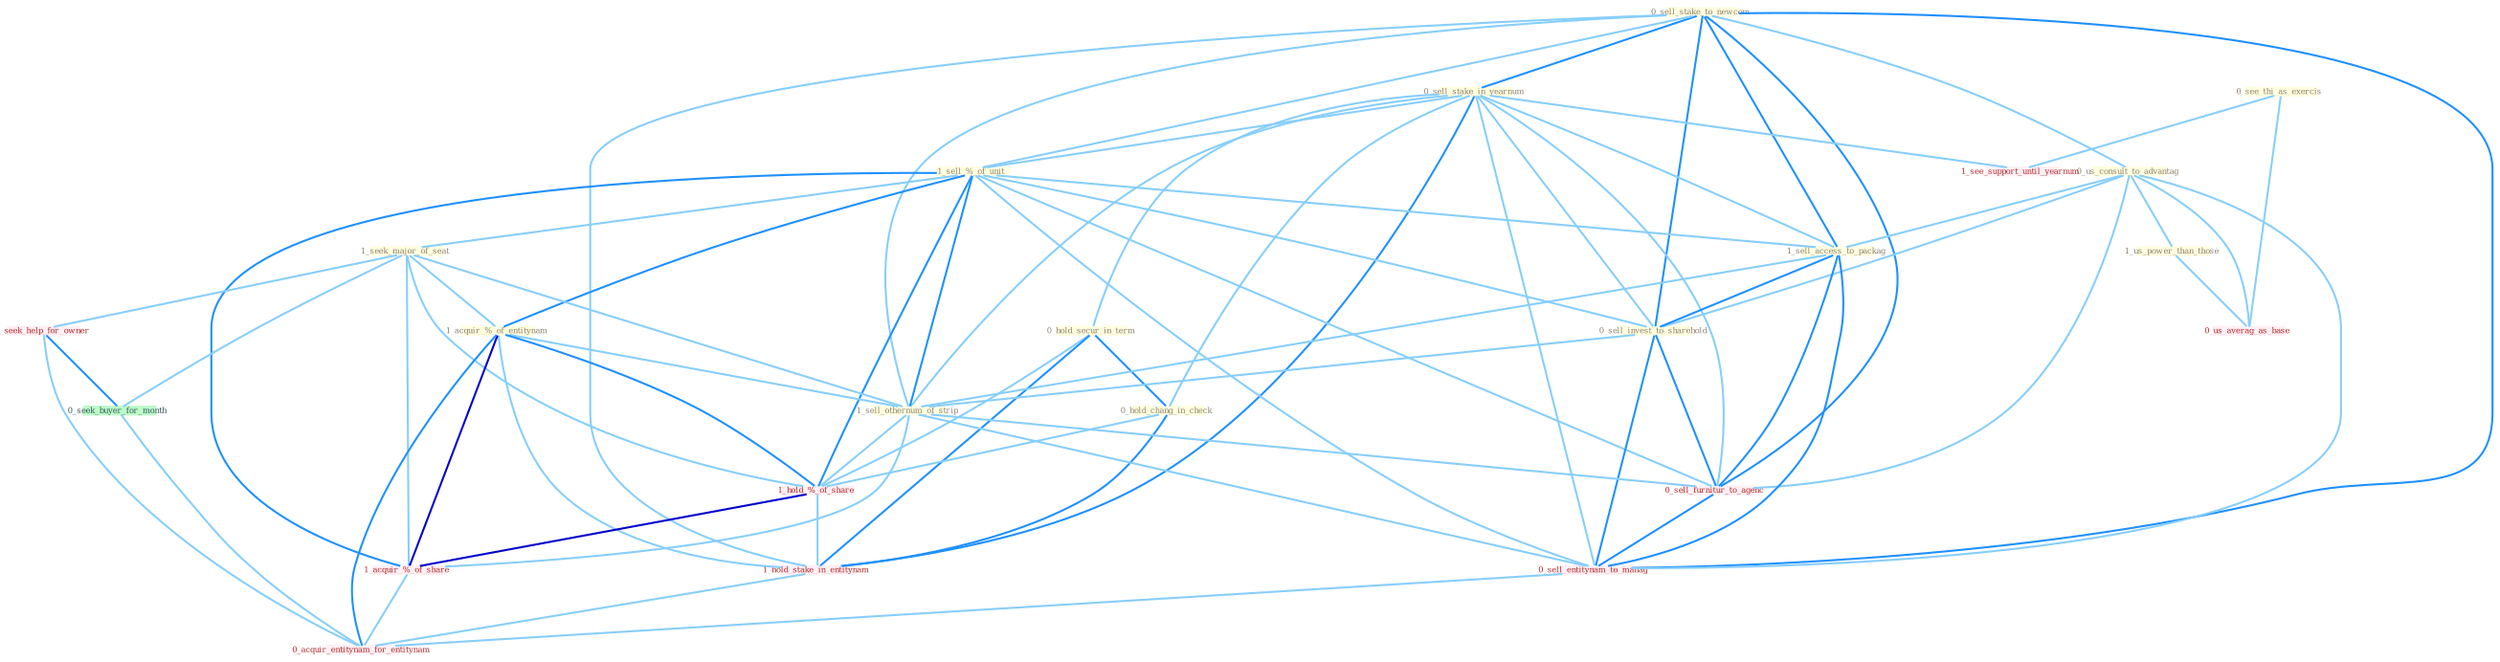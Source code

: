 Graph G{ 
    node
    [shape=polygon,style=filled,width=.5,height=.06,color="#BDFCC9",fixedsize=true,fontsize=4,
    fontcolor="#2f4f4f"];
    {node
    [color="#ffffe0", fontcolor="#8b7d6b"] "0_sell_stake_to_newcom " "0_sell_stake_in_yearnum " "1_sell_%_of_unit " "0_us_consult_to_advantag " "0_hold_secur_in_term " "0_hold_chang_in_check " "1_sell_access_to_packag " "0_sell_invest_to_sharehold " "1_seek_major_of_seat " "1_us_power_than_those " "0_see_thi_as_exercis " "1_acquir_%_of_entitynam " "1_sell_othernum_of_strip "}
{node [color="#fff0f5", fontcolor="#b22222"] "1_hold_%_of_share " "1_hold_stake_in_entitynam " "1_seek_help_for_owner " "1_acquir_%_of_share " "1_see_support_until_yearnum " "0_sell_furnitur_to_agenc " "0_us_averag_as_base " "0_sell_entitynam_to_manag " "0_acquir_entitynam_for_entitynam "}
edge [color="#B0E2FF"];

	"0_sell_stake_to_newcom " -- "0_sell_stake_in_yearnum " [w="2", color="#1e90ff" , len=0.8];
	"0_sell_stake_to_newcom " -- "1_sell_%_of_unit " [w="1", color="#87cefa" ];
	"0_sell_stake_to_newcom " -- "0_us_consult_to_advantag " [w="1", color="#87cefa" ];
	"0_sell_stake_to_newcom " -- "1_sell_access_to_packag " [w="2", color="#1e90ff" , len=0.8];
	"0_sell_stake_to_newcom " -- "0_sell_invest_to_sharehold " [w="2", color="#1e90ff" , len=0.8];
	"0_sell_stake_to_newcom " -- "1_sell_othernum_of_strip " [w="1", color="#87cefa" ];
	"0_sell_stake_to_newcom " -- "1_hold_stake_in_entitynam " [w="1", color="#87cefa" ];
	"0_sell_stake_to_newcom " -- "0_sell_furnitur_to_agenc " [w="2", color="#1e90ff" , len=0.8];
	"0_sell_stake_to_newcom " -- "0_sell_entitynam_to_manag " [w="2", color="#1e90ff" , len=0.8];
	"0_sell_stake_in_yearnum " -- "1_sell_%_of_unit " [w="1", color="#87cefa" ];
	"0_sell_stake_in_yearnum " -- "0_hold_secur_in_term " [w="1", color="#87cefa" ];
	"0_sell_stake_in_yearnum " -- "0_hold_chang_in_check " [w="1", color="#87cefa" ];
	"0_sell_stake_in_yearnum " -- "1_sell_access_to_packag " [w="1", color="#87cefa" ];
	"0_sell_stake_in_yearnum " -- "0_sell_invest_to_sharehold " [w="1", color="#87cefa" ];
	"0_sell_stake_in_yearnum " -- "1_sell_othernum_of_strip " [w="1", color="#87cefa" ];
	"0_sell_stake_in_yearnum " -- "1_hold_stake_in_entitynam " [w="2", color="#1e90ff" , len=0.8];
	"0_sell_stake_in_yearnum " -- "1_see_support_until_yearnum " [w="1", color="#87cefa" ];
	"0_sell_stake_in_yearnum " -- "0_sell_furnitur_to_agenc " [w="1", color="#87cefa" ];
	"0_sell_stake_in_yearnum " -- "0_sell_entitynam_to_manag " [w="1", color="#87cefa" ];
	"1_sell_%_of_unit " -- "1_sell_access_to_packag " [w="1", color="#87cefa" ];
	"1_sell_%_of_unit " -- "0_sell_invest_to_sharehold " [w="1", color="#87cefa" ];
	"1_sell_%_of_unit " -- "1_seek_major_of_seat " [w="1", color="#87cefa" ];
	"1_sell_%_of_unit " -- "1_acquir_%_of_entitynam " [w="2", color="#1e90ff" , len=0.8];
	"1_sell_%_of_unit " -- "1_sell_othernum_of_strip " [w="2", color="#1e90ff" , len=0.8];
	"1_sell_%_of_unit " -- "1_hold_%_of_share " [w="2", color="#1e90ff" , len=0.8];
	"1_sell_%_of_unit " -- "1_acquir_%_of_share " [w="2", color="#1e90ff" , len=0.8];
	"1_sell_%_of_unit " -- "0_sell_furnitur_to_agenc " [w="1", color="#87cefa" ];
	"1_sell_%_of_unit " -- "0_sell_entitynam_to_manag " [w="1", color="#87cefa" ];
	"0_us_consult_to_advantag " -- "1_sell_access_to_packag " [w="1", color="#87cefa" ];
	"0_us_consult_to_advantag " -- "0_sell_invest_to_sharehold " [w="1", color="#87cefa" ];
	"0_us_consult_to_advantag " -- "1_us_power_than_those " [w="1", color="#87cefa" ];
	"0_us_consult_to_advantag " -- "0_sell_furnitur_to_agenc " [w="1", color="#87cefa" ];
	"0_us_consult_to_advantag " -- "0_us_averag_as_base " [w="1", color="#87cefa" ];
	"0_us_consult_to_advantag " -- "0_sell_entitynam_to_manag " [w="1", color="#87cefa" ];
	"0_hold_secur_in_term " -- "0_hold_chang_in_check " [w="2", color="#1e90ff" , len=0.8];
	"0_hold_secur_in_term " -- "1_hold_%_of_share " [w="1", color="#87cefa" ];
	"0_hold_secur_in_term " -- "1_hold_stake_in_entitynam " [w="2", color="#1e90ff" , len=0.8];
	"0_hold_chang_in_check " -- "1_hold_%_of_share " [w="1", color="#87cefa" ];
	"0_hold_chang_in_check " -- "1_hold_stake_in_entitynam " [w="2", color="#1e90ff" , len=0.8];
	"1_sell_access_to_packag " -- "0_sell_invest_to_sharehold " [w="2", color="#1e90ff" , len=0.8];
	"1_sell_access_to_packag " -- "1_sell_othernum_of_strip " [w="1", color="#87cefa" ];
	"1_sell_access_to_packag " -- "0_sell_furnitur_to_agenc " [w="2", color="#1e90ff" , len=0.8];
	"1_sell_access_to_packag " -- "0_sell_entitynam_to_manag " [w="2", color="#1e90ff" , len=0.8];
	"0_sell_invest_to_sharehold " -- "1_sell_othernum_of_strip " [w="1", color="#87cefa" ];
	"0_sell_invest_to_sharehold " -- "0_sell_furnitur_to_agenc " [w="2", color="#1e90ff" , len=0.8];
	"0_sell_invest_to_sharehold " -- "0_sell_entitynam_to_manag " [w="2", color="#1e90ff" , len=0.8];
	"1_seek_major_of_seat " -- "1_acquir_%_of_entitynam " [w="1", color="#87cefa" ];
	"1_seek_major_of_seat " -- "1_sell_othernum_of_strip " [w="1", color="#87cefa" ];
	"1_seek_major_of_seat " -- "1_hold_%_of_share " [w="1", color="#87cefa" ];
	"1_seek_major_of_seat " -- "1_seek_help_for_owner " [w="1", color="#87cefa" ];
	"1_seek_major_of_seat " -- "0_seek_buyer_for_month " [w="1", color="#87cefa" ];
	"1_seek_major_of_seat " -- "1_acquir_%_of_share " [w="1", color="#87cefa" ];
	"1_us_power_than_those " -- "0_us_averag_as_base " [w="1", color="#87cefa" ];
	"0_see_thi_as_exercis " -- "1_see_support_until_yearnum " [w="1", color="#87cefa" ];
	"0_see_thi_as_exercis " -- "0_us_averag_as_base " [w="1", color="#87cefa" ];
	"1_acquir_%_of_entitynam " -- "1_sell_othernum_of_strip " [w="1", color="#87cefa" ];
	"1_acquir_%_of_entitynam " -- "1_hold_%_of_share " [w="2", color="#1e90ff" , len=0.8];
	"1_acquir_%_of_entitynam " -- "1_hold_stake_in_entitynam " [w="1", color="#87cefa" ];
	"1_acquir_%_of_entitynam " -- "1_acquir_%_of_share " [w="3", color="#0000cd" , len=0.6];
	"1_acquir_%_of_entitynam " -- "0_acquir_entitynam_for_entitynam " [w="2", color="#1e90ff" , len=0.8];
	"1_sell_othernum_of_strip " -- "1_hold_%_of_share " [w="1", color="#87cefa" ];
	"1_sell_othernum_of_strip " -- "1_acquir_%_of_share " [w="1", color="#87cefa" ];
	"1_sell_othernum_of_strip " -- "0_sell_furnitur_to_agenc " [w="1", color="#87cefa" ];
	"1_sell_othernum_of_strip " -- "0_sell_entitynam_to_manag " [w="1", color="#87cefa" ];
	"1_hold_%_of_share " -- "1_hold_stake_in_entitynam " [w="1", color="#87cefa" ];
	"1_hold_%_of_share " -- "1_acquir_%_of_share " [w="3", color="#0000cd" , len=0.6];
	"1_hold_stake_in_entitynam " -- "0_acquir_entitynam_for_entitynam " [w="1", color="#87cefa" ];
	"1_seek_help_for_owner " -- "0_seek_buyer_for_month " [w="2", color="#1e90ff" , len=0.8];
	"1_seek_help_for_owner " -- "0_acquir_entitynam_for_entitynam " [w="1", color="#87cefa" ];
	"0_seek_buyer_for_month " -- "0_acquir_entitynam_for_entitynam " [w="1", color="#87cefa" ];
	"1_acquir_%_of_share " -- "0_acquir_entitynam_for_entitynam " [w="1", color="#87cefa" ];
	"0_sell_furnitur_to_agenc " -- "0_sell_entitynam_to_manag " [w="2", color="#1e90ff" , len=0.8];
	"0_sell_entitynam_to_manag " -- "0_acquir_entitynam_for_entitynam " [w="1", color="#87cefa" ];
}